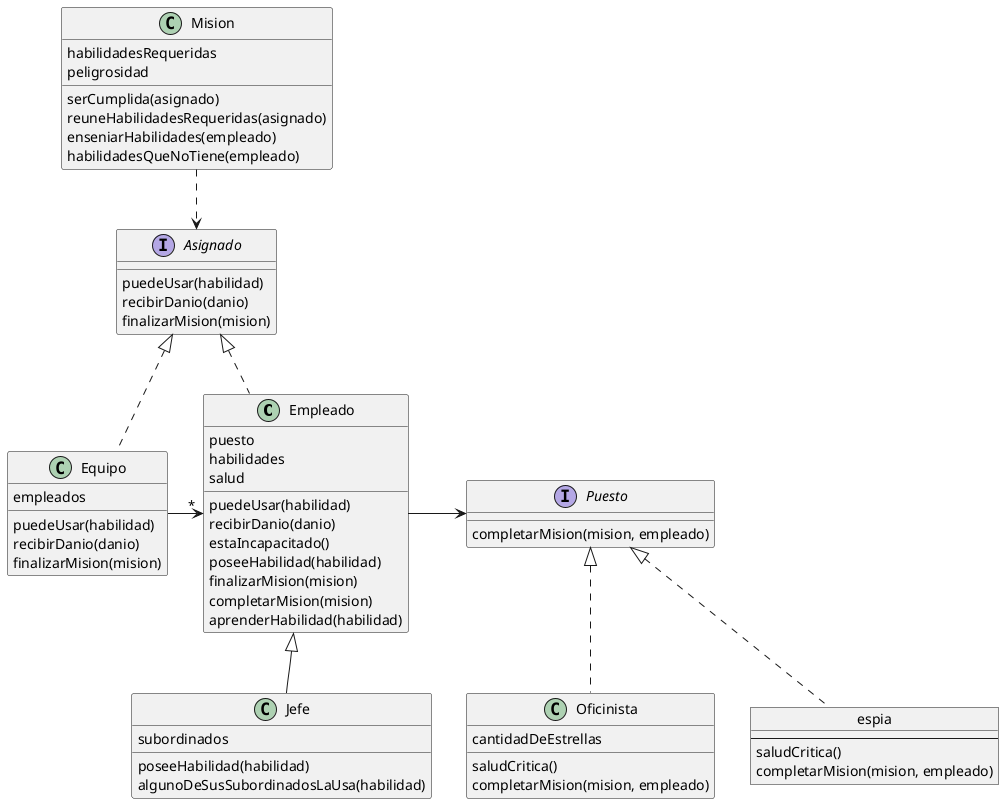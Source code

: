 @startuml

class Empleado {
    puesto
    habilidades
    salud

    puedeUsar(habilidad)
    recibirDanio(danio)
    estaIncapacitado()
    poseeHabilidad(habilidad)
    finalizarMision(mision)
    completarMision(mision)
    aprenderHabilidad(habilidad)
}

class Jefe extends Empleado {
    subordinados

    poseeHabilidad(habilidad)
    algunoDeSusSubordinadosLaUsa(habilidad)
}

interface Puesto {
    completarMision(mision, empleado)
}

interface Asignado {
    puedeUsar(habilidad)
    recibirDanio(danio)
    finalizarMision(mision)
}

object espia {
    --
    saludCritica()
    completarMision(mision, empleado)
}

class Oficinista {
    cantidadDeEstrellas

    saludCritica()
    completarMision(mision, empleado)
}

class Equipo {
    empleados

    puedeUsar(habilidad)
    recibirDanio(danio)
    finalizarMision(mision)
}

class Mision {
    habilidadesRequeridas 
    peligrosidad

    serCumplida(asignado)
    reuneHabilidadesRequeridas(asignado)
    enseniarHabilidades(empleado)
    habilidadesQueNoTiene(empleado)
}

espia .u.|> Puesto
Oficinista .u.|> Puesto
Empleado -> Puesto
Mision ..> Asignado
Equipo .u.|> Asignado
Empleado .u.|> Asignado
Equipo ->"*" Empleado